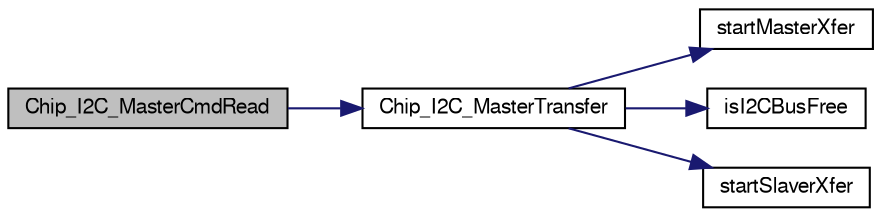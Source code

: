 digraph "Chip_I2C_MasterCmdRead"
{
  edge [fontname="FreeSans",fontsize="10",labelfontname="FreeSans",labelfontsize="10"];
  node [fontname="FreeSans",fontsize="10",shape=record];
  rankdir="LR";
  Node1 [label="Chip_I2C_MasterCmdRead",height=0.2,width=0.4,color="black", fillcolor="grey75", style="filled", fontcolor="black"];
  Node1 -> Node2 [color="midnightblue",fontsize="10",style="solid"];
  Node2 [label="Chip_I2C_MasterTransfer",height=0.2,width=0.4,color="black", fillcolor="white", style="filled",URL="$group__I2C__17XX__40XX.html#ga5f89391d66048894f4365d3b2b7df267",tooltip="Transmit and Receive data in master mode. "];
  Node2 -> Node3 [color="midnightblue",fontsize="10",style="solid"];
  Node3 [label="startMasterXfer",height=0.2,width=0.4,color="black", fillcolor="white", style="filled",URL="$i2c__17xx__40xx_8c.html#a98ebe9d56104a1959ca9ec5874b93029"];
  Node2 -> Node4 [color="midnightblue",fontsize="10",style="solid"];
  Node4 [label="isI2CBusFree",height=0.2,width=0.4,color="black", fillcolor="white", style="filled",URL="$i2c__17xx__40xx_8c.html#adf0dffdb74771c1f98a5e959e6dca498"];
  Node2 -> Node5 [color="midnightblue",fontsize="10",style="solid"];
  Node5 [label="startSlaverXfer",height=0.2,width=0.4,color="black", fillcolor="white", style="filled",URL="$i2c__17xx__40xx_8c.html#a0f8b2c1a7c00b5e622b3a6f273cd5177"];
}
